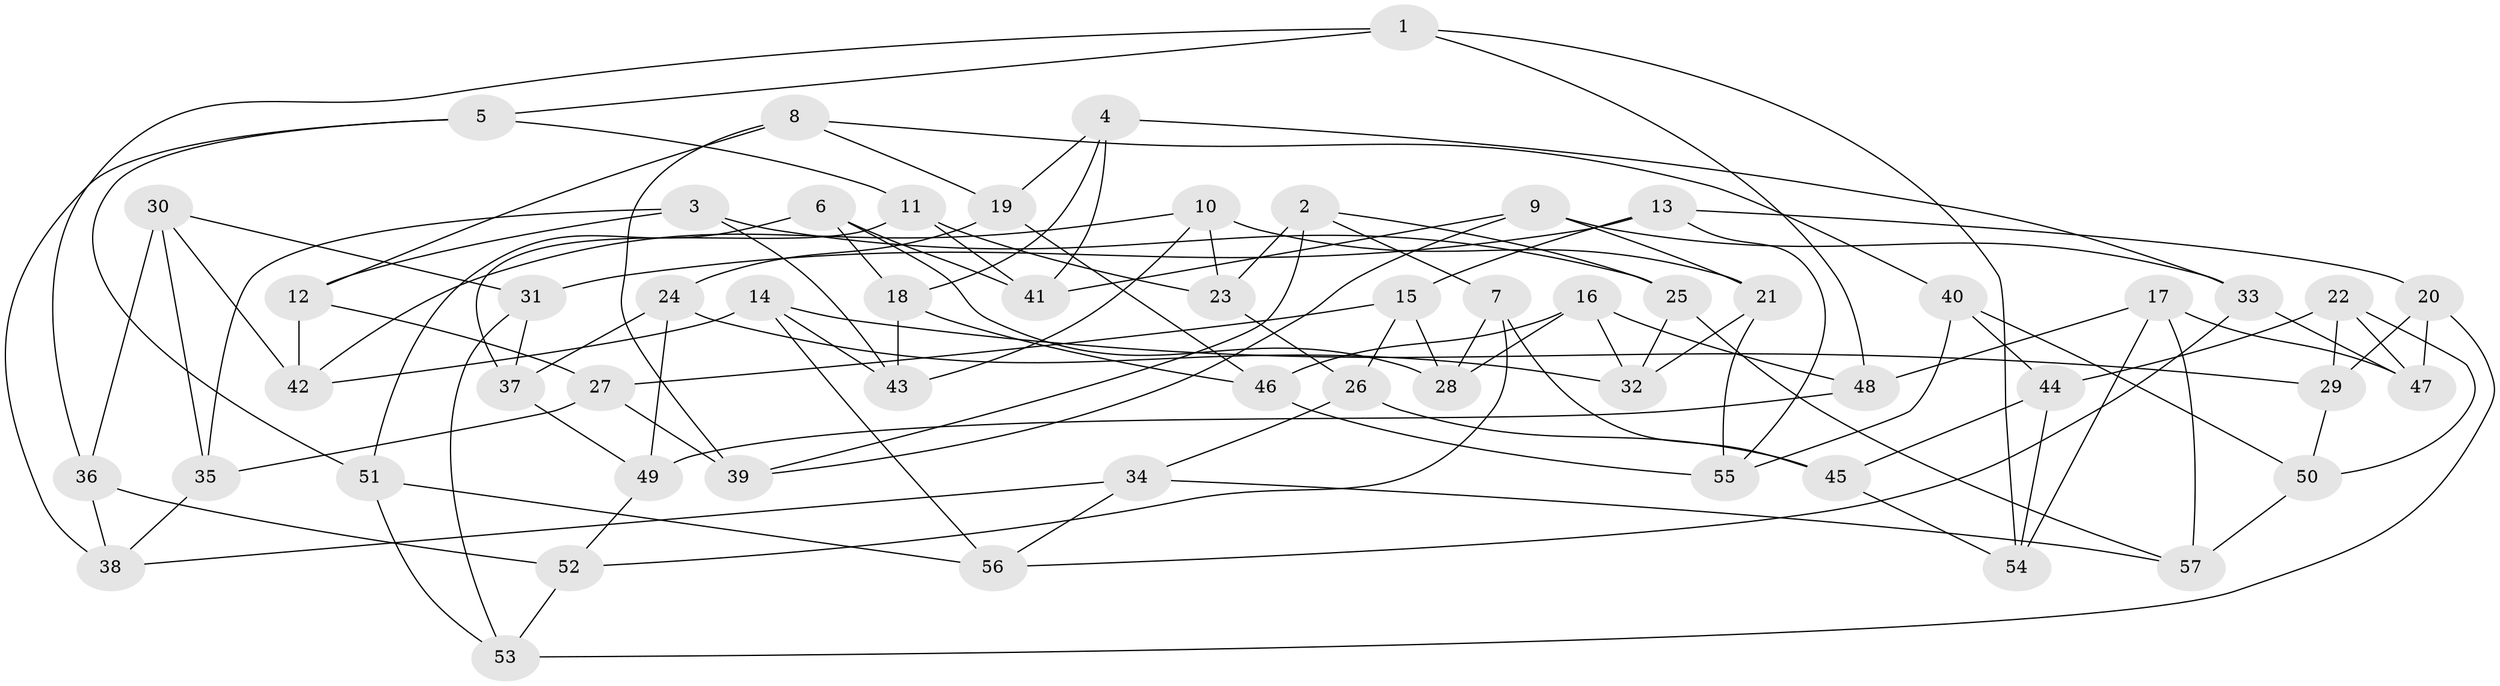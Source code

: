 // Generated by graph-tools (version 1.1) at 2025/16/03/09/25 04:16:24]
// undirected, 57 vertices, 114 edges
graph export_dot {
graph [start="1"]
  node [color=gray90,style=filled];
  1;
  2;
  3;
  4;
  5;
  6;
  7;
  8;
  9;
  10;
  11;
  12;
  13;
  14;
  15;
  16;
  17;
  18;
  19;
  20;
  21;
  22;
  23;
  24;
  25;
  26;
  27;
  28;
  29;
  30;
  31;
  32;
  33;
  34;
  35;
  36;
  37;
  38;
  39;
  40;
  41;
  42;
  43;
  44;
  45;
  46;
  47;
  48;
  49;
  50;
  51;
  52;
  53;
  54;
  55;
  56;
  57;
  1 -- 5;
  1 -- 48;
  1 -- 54;
  1 -- 36;
  2 -- 25;
  2 -- 7;
  2 -- 39;
  2 -- 23;
  3 -- 25;
  3 -- 35;
  3 -- 12;
  3 -- 43;
  4 -- 41;
  4 -- 19;
  4 -- 18;
  4 -- 33;
  5 -- 38;
  5 -- 11;
  5 -- 51;
  6 -- 51;
  6 -- 28;
  6 -- 41;
  6 -- 18;
  7 -- 52;
  7 -- 45;
  7 -- 28;
  8 -- 19;
  8 -- 12;
  8 -- 40;
  8 -- 39;
  9 -- 21;
  9 -- 39;
  9 -- 33;
  9 -- 41;
  10 -- 23;
  10 -- 21;
  10 -- 42;
  10 -- 43;
  11 -- 37;
  11 -- 41;
  11 -- 23;
  12 -- 42;
  12 -- 27;
  13 -- 15;
  13 -- 20;
  13 -- 55;
  13 -- 31;
  14 -- 42;
  14 -- 29;
  14 -- 43;
  14 -- 56;
  15 -- 26;
  15 -- 28;
  15 -- 27;
  16 -- 48;
  16 -- 28;
  16 -- 32;
  16 -- 46;
  17 -- 48;
  17 -- 47;
  17 -- 57;
  17 -- 54;
  18 -- 46;
  18 -- 43;
  19 -- 46;
  19 -- 24;
  20 -- 29;
  20 -- 47;
  20 -- 53;
  21 -- 55;
  21 -- 32;
  22 -- 44;
  22 -- 50;
  22 -- 29;
  22 -- 47;
  23 -- 26;
  24 -- 49;
  24 -- 37;
  24 -- 32;
  25 -- 32;
  25 -- 57;
  26 -- 45;
  26 -- 34;
  27 -- 35;
  27 -- 39;
  29 -- 50;
  30 -- 31;
  30 -- 36;
  30 -- 35;
  30 -- 42;
  31 -- 53;
  31 -- 37;
  33 -- 56;
  33 -- 47;
  34 -- 56;
  34 -- 57;
  34 -- 38;
  35 -- 38;
  36 -- 38;
  36 -- 52;
  37 -- 49;
  40 -- 44;
  40 -- 55;
  40 -- 50;
  44 -- 54;
  44 -- 45;
  45 -- 54;
  46 -- 55;
  48 -- 49;
  49 -- 52;
  50 -- 57;
  51 -- 53;
  51 -- 56;
  52 -- 53;
}
